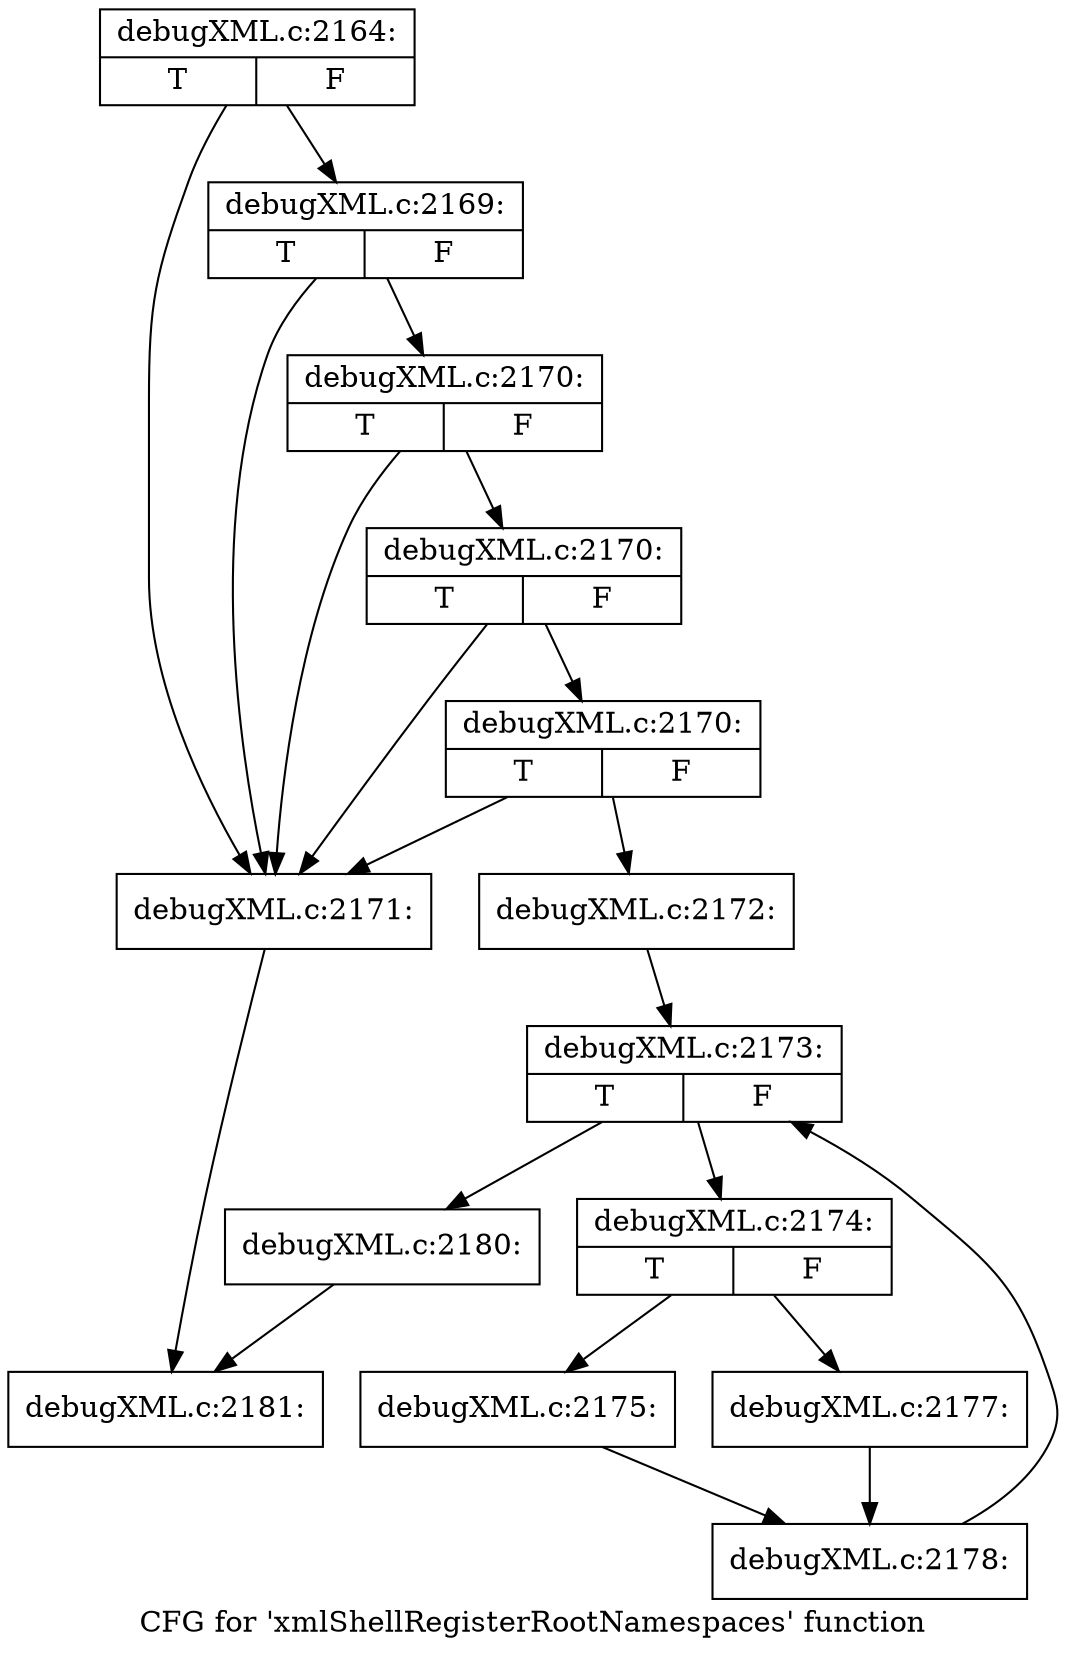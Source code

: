 digraph "CFG for 'xmlShellRegisterRootNamespaces' function" {
	label="CFG for 'xmlShellRegisterRootNamespaces' function";

	Node0x4baa290 [shape=record,label="{debugXML.c:2164:|{<s0>T|<s1>F}}"];
	Node0x4baa290 -> Node0x4bac3a0;
	Node0x4baa290 -> Node0x4bac5c0;
	Node0x4bac5c0 [shape=record,label="{debugXML.c:2169:|{<s0>T|<s1>F}}"];
	Node0x4bac5c0 -> Node0x4bac3a0;
	Node0x4bac5c0 -> Node0x4bac540;
	Node0x4bac540 [shape=record,label="{debugXML.c:2170:|{<s0>T|<s1>F}}"];
	Node0x4bac540 -> Node0x4bac3a0;
	Node0x4bac540 -> Node0x4bac4c0;
	Node0x4bac4c0 [shape=record,label="{debugXML.c:2170:|{<s0>T|<s1>F}}"];
	Node0x4bac4c0 -> Node0x4bac3a0;
	Node0x4bac4c0 -> Node0x4bac440;
	Node0x4bac440 [shape=record,label="{debugXML.c:2170:|{<s0>T|<s1>F}}"];
	Node0x4bac440 -> Node0x4bac3a0;
	Node0x4bac440 -> Node0x4bac3f0;
	Node0x4bac3a0 [shape=record,label="{debugXML.c:2171:}"];
	Node0x4bac3a0 -> Node0x4ba5d20;
	Node0x4bac3f0 [shape=record,label="{debugXML.c:2172:}"];
	Node0x4bac3f0 -> Node0x4bad8a0;
	Node0x4bad8a0 [shape=record,label="{debugXML.c:2173:|{<s0>T|<s1>F}}"];
	Node0x4bad8a0 -> Node0x4badc90;
	Node0x4bad8a0 -> Node0x4badac0;
	Node0x4badc90 [shape=record,label="{debugXML.c:2174:|{<s0>T|<s1>F}}"];
	Node0x4badc90 -> Node0x4bade50;
	Node0x4badc90 -> Node0x4badef0;
	Node0x4bade50 [shape=record,label="{debugXML.c:2175:}"];
	Node0x4bade50 -> Node0x4badea0;
	Node0x4badef0 [shape=record,label="{debugXML.c:2177:}"];
	Node0x4badef0 -> Node0x4badea0;
	Node0x4badea0 [shape=record,label="{debugXML.c:2178:}"];
	Node0x4badea0 -> Node0x4bad8a0;
	Node0x4badac0 [shape=record,label="{debugXML.c:2180:}"];
	Node0x4badac0 -> Node0x4ba5d20;
	Node0x4ba5d20 [shape=record,label="{debugXML.c:2181:}"];
}
